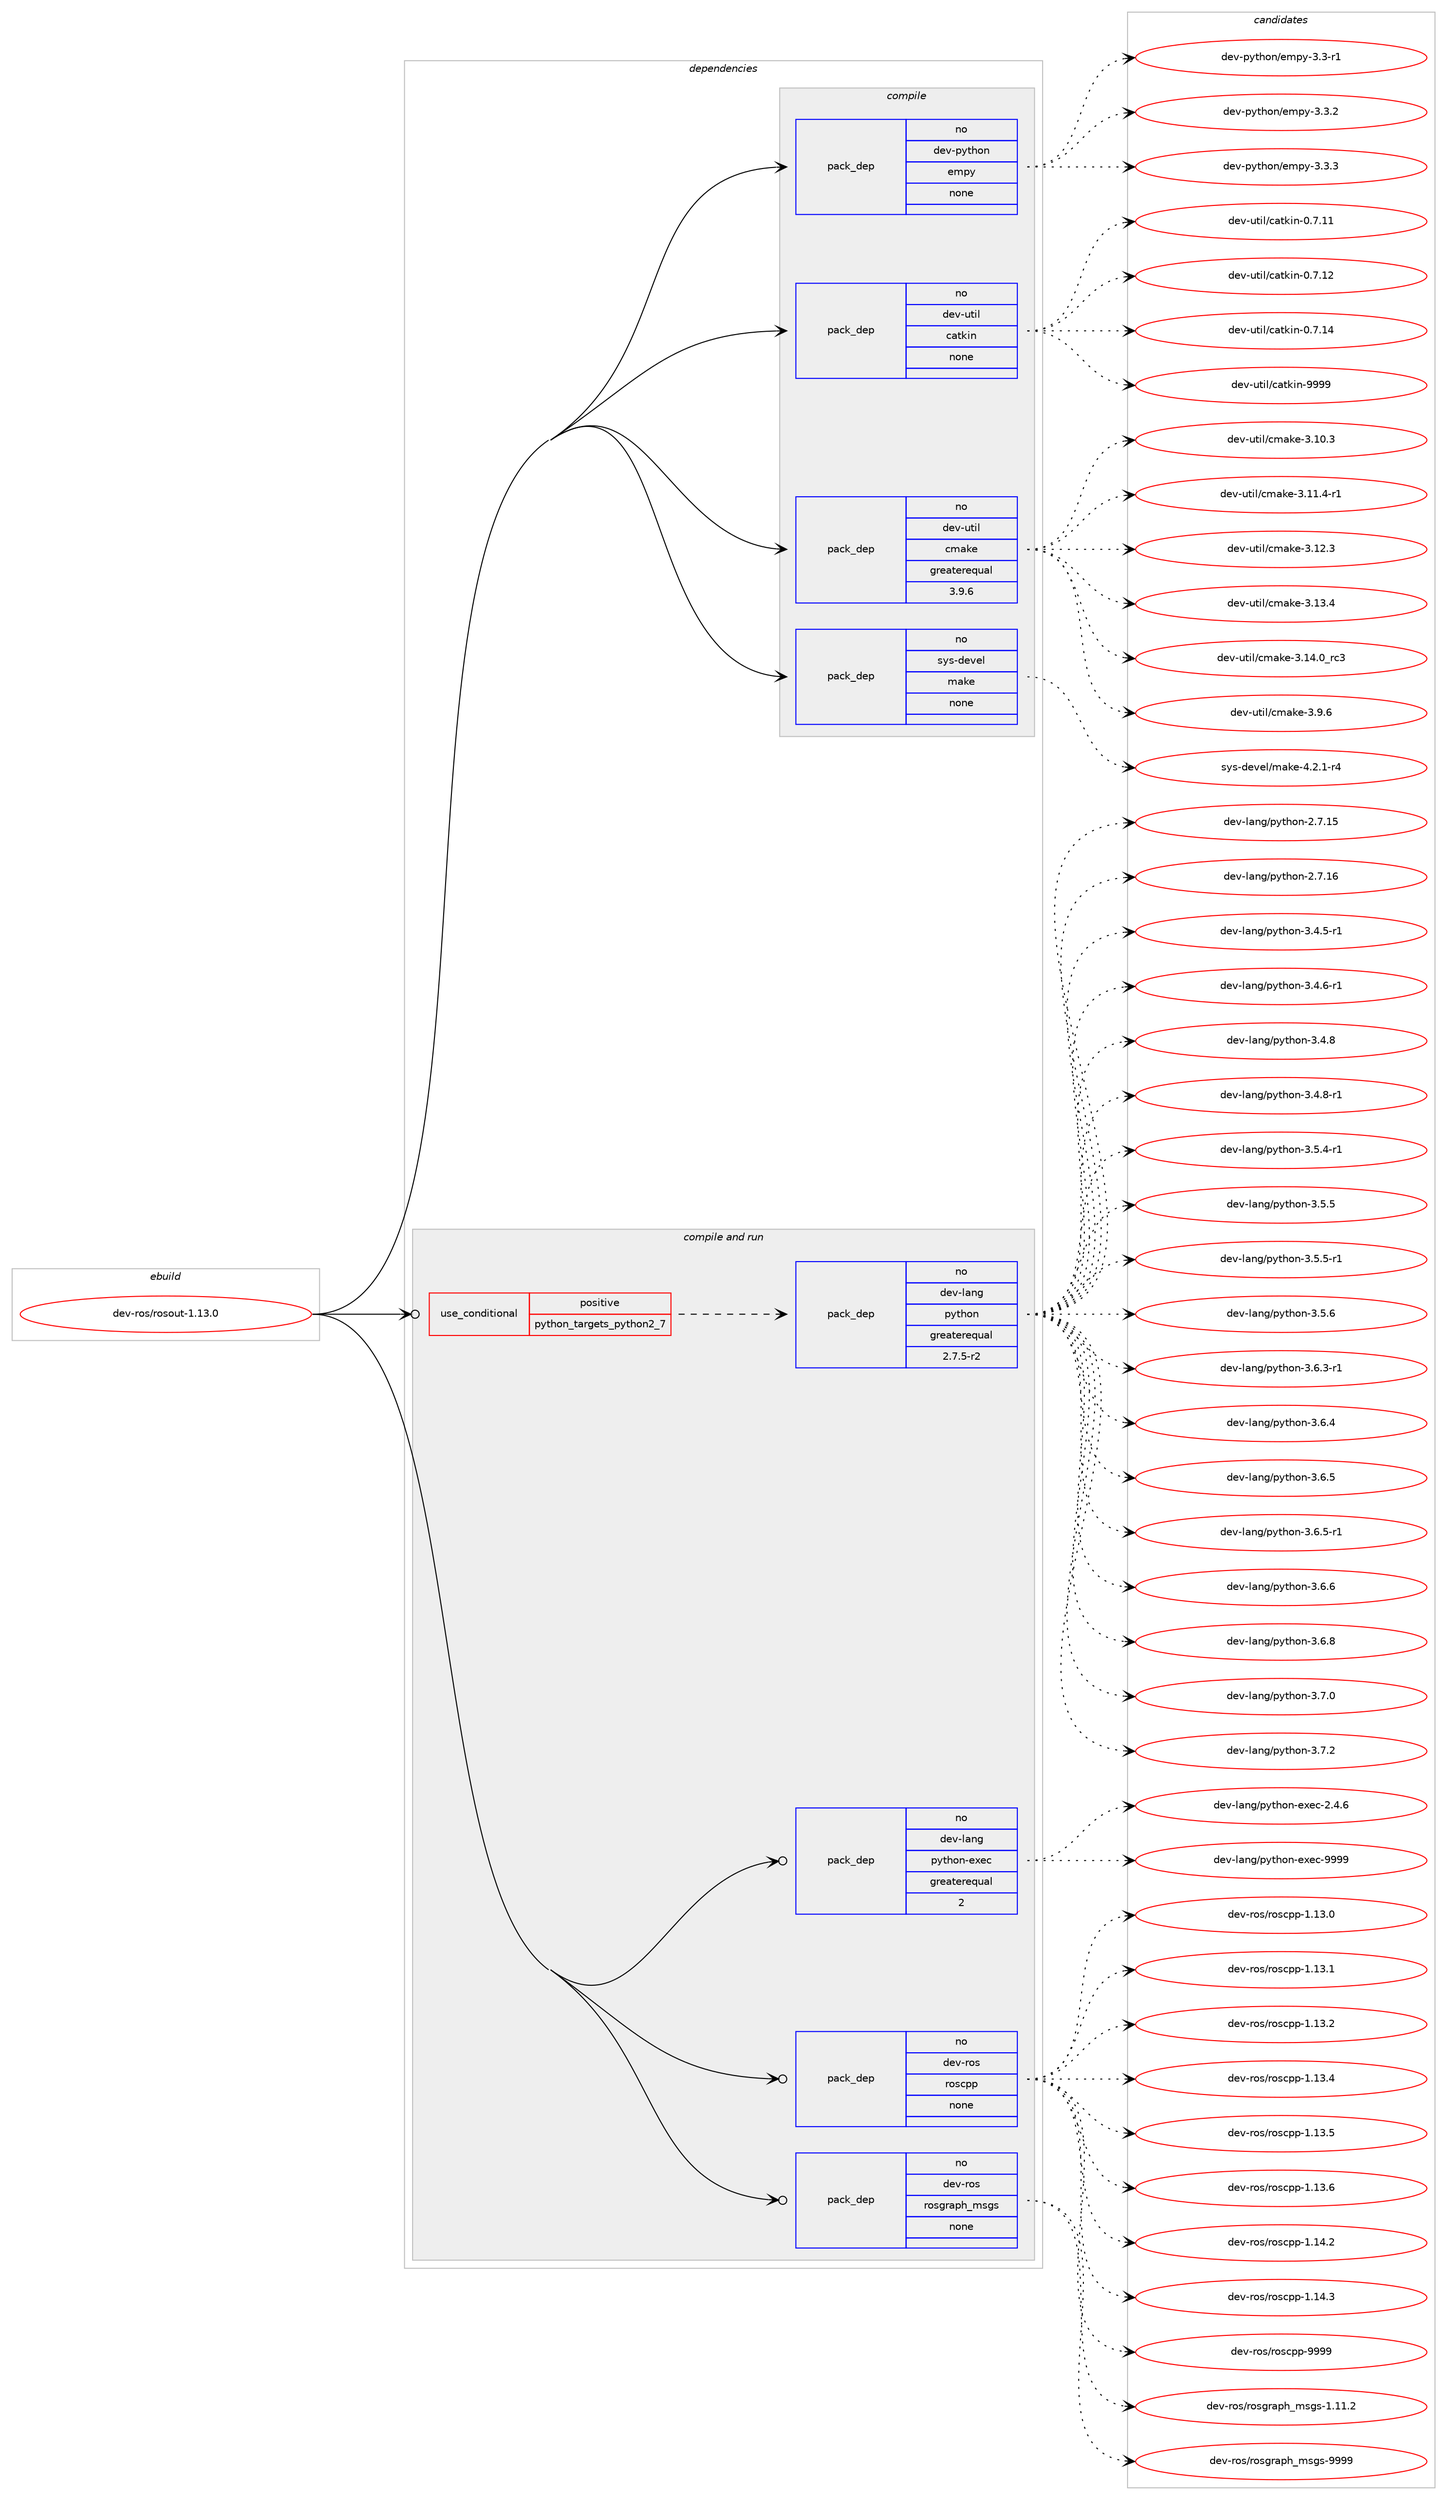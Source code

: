 digraph prolog {

# *************
# Graph options
# *************

newrank=true;
concentrate=true;
compound=true;
graph [rankdir=LR,fontname=Helvetica,fontsize=10,ranksep=1.5];#, ranksep=2.5, nodesep=0.2];
edge  [arrowhead=vee];
node  [fontname=Helvetica,fontsize=10];

# **********
# The ebuild
# **********

subgraph cluster_leftcol {
color=gray;
rank=same;
label=<<i>ebuild</i>>;
id [label="dev-ros/rosout-1.13.0", color=red, width=4, href="../dev-ros/rosout-1.13.0.svg"];
}

# ****************
# The dependencies
# ****************

subgraph cluster_midcol {
color=gray;
label=<<i>dependencies</i>>;
subgraph cluster_compile {
fillcolor="#eeeeee";
style=filled;
label=<<i>compile</i>>;
subgraph pack1052839 {
dependency1466277 [label=<<TABLE BORDER="0" CELLBORDER="1" CELLSPACING="0" CELLPADDING="4" WIDTH="220"><TR><TD ROWSPAN="6" CELLPADDING="30">pack_dep</TD></TR><TR><TD WIDTH="110">no</TD></TR><TR><TD>dev-python</TD></TR><TR><TD>empy</TD></TR><TR><TD>none</TD></TR><TR><TD></TD></TR></TABLE>>, shape=none, color=blue];
}
id:e -> dependency1466277:w [weight=20,style="solid",arrowhead="vee"];
subgraph pack1052840 {
dependency1466278 [label=<<TABLE BORDER="0" CELLBORDER="1" CELLSPACING="0" CELLPADDING="4" WIDTH="220"><TR><TD ROWSPAN="6" CELLPADDING="30">pack_dep</TD></TR><TR><TD WIDTH="110">no</TD></TR><TR><TD>dev-util</TD></TR><TR><TD>catkin</TD></TR><TR><TD>none</TD></TR><TR><TD></TD></TR></TABLE>>, shape=none, color=blue];
}
id:e -> dependency1466278:w [weight=20,style="solid",arrowhead="vee"];
subgraph pack1052841 {
dependency1466279 [label=<<TABLE BORDER="0" CELLBORDER="1" CELLSPACING="0" CELLPADDING="4" WIDTH="220"><TR><TD ROWSPAN="6" CELLPADDING="30">pack_dep</TD></TR><TR><TD WIDTH="110">no</TD></TR><TR><TD>dev-util</TD></TR><TR><TD>cmake</TD></TR><TR><TD>greaterequal</TD></TR><TR><TD>3.9.6</TD></TR></TABLE>>, shape=none, color=blue];
}
id:e -> dependency1466279:w [weight=20,style="solid",arrowhead="vee"];
subgraph pack1052842 {
dependency1466280 [label=<<TABLE BORDER="0" CELLBORDER="1" CELLSPACING="0" CELLPADDING="4" WIDTH="220"><TR><TD ROWSPAN="6" CELLPADDING="30">pack_dep</TD></TR><TR><TD WIDTH="110">no</TD></TR><TR><TD>sys-devel</TD></TR><TR><TD>make</TD></TR><TR><TD>none</TD></TR><TR><TD></TD></TR></TABLE>>, shape=none, color=blue];
}
id:e -> dependency1466280:w [weight=20,style="solid",arrowhead="vee"];
}
subgraph cluster_compileandrun {
fillcolor="#eeeeee";
style=filled;
label=<<i>compile and run</i>>;
subgraph cond390048 {
dependency1466281 [label=<<TABLE BORDER="0" CELLBORDER="1" CELLSPACING="0" CELLPADDING="4"><TR><TD ROWSPAN="3" CELLPADDING="10">use_conditional</TD></TR><TR><TD>positive</TD></TR><TR><TD>python_targets_python2_7</TD></TR></TABLE>>, shape=none, color=red];
subgraph pack1052843 {
dependency1466282 [label=<<TABLE BORDER="0" CELLBORDER="1" CELLSPACING="0" CELLPADDING="4" WIDTH="220"><TR><TD ROWSPAN="6" CELLPADDING="30">pack_dep</TD></TR><TR><TD WIDTH="110">no</TD></TR><TR><TD>dev-lang</TD></TR><TR><TD>python</TD></TR><TR><TD>greaterequal</TD></TR><TR><TD>2.7.5-r2</TD></TR></TABLE>>, shape=none, color=blue];
}
dependency1466281:e -> dependency1466282:w [weight=20,style="dashed",arrowhead="vee"];
}
id:e -> dependency1466281:w [weight=20,style="solid",arrowhead="odotvee"];
subgraph pack1052844 {
dependency1466283 [label=<<TABLE BORDER="0" CELLBORDER="1" CELLSPACING="0" CELLPADDING="4" WIDTH="220"><TR><TD ROWSPAN="6" CELLPADDING="30">pack_dep</TD></TR><TR><TD WIDTH="110">no</TD></TR><TR><TD>dev-lang</TD></TR><TR><TD>python-exec</TD></TR><TR><TD>greaterequal</TD></TR><TR><TD>2</TD></TR></TABLE>>, shape=none, color=blue];
}
id:e -> dependency1466283:w [weight=20,style="solid",arrowhead="odotvee"];
subgraph pack1052845 {
dependency1466284 [label=<<TABLE BORDER="0" CELLBORDER="1" CELLSPACING="0" CELLPADDING="4" WIDTH="220"><TR><TD ROWSPAN="6" CELLPADDING="30">pack_dep</TD></TR><TR><TD WIDTH="110">no</TD></TR><TR><TD>dev-ros</TD></TR><TR><TD>roscpp</TD></TR><TR><TD>none</TD></TR><TR><TD></TD></TR></TABLE>>, shape=none, color=blue];
}
id:e -> dependency1466284:w [weight=20,style="solid",arrowhead="odotvee"];
subgraph pack1052846 {
dependency1466285 [label=<<TABLE BORDER="0" CELLBORDER="1" CELLSPACING="0" CELLPADDING="4" WIDTH="220"><TR><TD ROWSPAN="6" CELLPADDING="30">pack_dep</TD></TR><TR><TD WIDTH="110">no</TD></TR><TR><TD>dev-ros</TD></TR><TR><TD>rosgraph_msgs</TD></TR><TR><TD>none</TD></TR><TR><TD></TD></TR></TABLE>>, shape=none, color=blue];
}
id:e -> dependency1466285:w [weight=20,style="solid",arrowhead="odotvee"];
}
subgraph cluster_run {
fillcolor="#eeeeee";
style=filled;
label=<<i>run</i>>;
}
}

# **************
# The candidates
# **************

subgraph cluster_choices {
rank=same;
color=gray;
label=<<i>candidates</i>>;

subgraph choice1052839 {
color=black;
nodesep=1;
choice1001011184511212111610411111047101109112121455146514511449 [label="dev-python/empy-3.3-r1", color=red, width=4,href="../dev-python/empy-3.3-r1.svg"];
choice1001011184511212111610411111047101109112121455146514650 [label="dev-python/empy-3.3.2", color=red, width=4,href="../dev-python/empy-3.3.2.svg"];
choice1001011184511212111610411111047101109112121455146514651 [label="dev-python/empy-3.3.3", color=red, width=4,href="../dev-python/empy-3.3.3.svg"];
dependency1466277:e -> choice1001011184511212111610411111047101109112121455146514511449:w [style=dotted,weight="100"];
dependency1466277:e -> choice1001011184511212111610411111047101109112121455146514650:w [style=dotted,weight="100"];
dependency1466277:e -> choice1001011184511212111610411111047101109112121455146514651:w [style=dotted,weight="100"];
}
subgraph choice1052840 {
color=black;
nodesep=1;
choice1001011184511711610510847999711610710511045484655464949 [label="dev-util/catkin-0.7.11", color=red, width=4,href="../dev-util/catkin-0.7.11.svg"];
choice1001011184511711610510847999711610710511045484655464950 [label="dev-util/catkin-0.7.12", color=red, width=4,href="../dev-util/catkin-0.7.12.svg"];
choice1001011184511711610510847999711610710511045484655464952 [label="dev-util/catkin-0.7.14", color=red, width=4,href="../dev-util/catkin-0.7.14.svg"];
choice100101118451171161051084799971161071051104557575757 [label="dev-util/catkin-9999", color=red, width=4,href="../dev-util/catkin-9999.svg"];
dependency1466278:e -> choice1001011184511711610510847999711610710511045484655464949:w [style=dotted,weight="100"];
dependency1466278:e -> choice1001011184511711610510847999711610710511045484655464950:w [style=dotted,weight="100"];
dependency1466278:e -> choice1001011184511711610510847999711610710511045484655464952:w [style=dotted,weight="100"];
dependency1466278:e -> choice100101118451171161051084799971161071051104557575757:w [style=dotted,weight="100"];
}
subgraph choice1052841 {
color=black;
nodesep=1;
choice1001011184511711610510847991099710710145514649484651 [label="dev-util/cmake-3.10.3", color=red, width=4,href="../dev-util/cmake-3.10.3.svg"];
choice10010111845117116105108479910997107101455146494946524511449 [label="dev-util/cmake-3.11.4-r1", color=red, width=4,href="../dev-util/cmake-3.11.4-r1.svg"];
choice1001011184511711610510847991099710710145514649504651 [label="dev-util/cmake-3.12.3", color=red, width=4,href="../dev-util/cmake-3.12.3.svg"];
choice1001011184511711610510847991099710710145514649514652 [label="dev-util/cmake-3.13.4", color=red, width=4,href="../dev-util/cmake-3.13.4.svg"];
choice1001011184511711610510847991099710710145514649524648951149951 [label="dev-util/cmake-3.14.0_rc3", color=red, width=4,href="../dev-util/cmake-3.14.0_rc3.svg"];
choice10010111845117116105108479910997107101455146574654 [label="dev-util/cmake-3.9.6", color=red, width=4,href="../dev-util/cmake-3.9.6.svg"];
dependency1466279:e -> choice1001011184511711610510847991099710710145514649484651:w [style=dotted,weight="100"];
dependency1466279:e -> choice10010111845117116105108479910997107101455146494946524511449:w [style=dotted,weight="100"];
dependency1466279:e -> choice1001011184511711610510847991099710710145514649504651:w [style=dotted,weight="100"];
dependency1466279:e -> choice1001011184511711610510847991099710710145514649514652:w [style=dotted,weight="100"];
dependency1466279:e -> choice1001011184511711610510847991099710710145514649524648951149951:w [style=dotted,weight="100"];
dependency1466279:e -> choice10010111845117116105108479910997107101455146574654:w [style=dotted,weight="100"];
}
subgraph choice1052842 {
color=black;
nodesep=1;
choice1151211154510010111810110847109971071014552465046494511452 [label="sys-devel/make-4.2.1-r4", color=red, width=4,href="../sys-devel/make-4.2.1-r4.svg"];
dependency1466280:e -> choice1151211154510010111810110847109971071014552465046494511452:w [style=dotted,weight="100"];
}
subgraph choice1052843 {
color=black;
nodesep=1;
choice10010111845108971101034711212111610411111045504655464953 [label="dev-lang/python-2.7.15", color=red, width=4,href="../dev-lang/python-2.7.15.svg"];
choice10010111845108971101034711212111610411111045504655464954 [label="dev-lang/python-2.7.16", color=red, width=4,href="../dev-lang/python-2.7.16.svg"];
choice1001011184510897110103471121211161041111104551465246534511449 [label="dev-lang/python-3.4.5-r1", color=red, width=4,href="../dev-lang/python-3.4.5-r1.svg"];
choice1001011184510897110103471121211161041111104551465246544511449 [label="dev-lang/python-3.4.6-r1", color=red, width=4,href="../dev-lang/python-3.4.6-r1.svg"];
choice100101118451089711010347112121116104111110455146524656 [label="dev-lang/python-3.4.8", color=red, width=4,href="../dev-lang/python-3.4.8.svg"];
choice1001011184510897110103471121211161041111104551465246564511449 [label="dev-lang/python-3.4.8-r1", color=red, width=4,href="../dev-lang/python-3.4.8-r1.svg"];
choice1001011184510897110103471121211161041111104551465346524511449 [label="dev-lang/python-3.5.4-r1", color=red, width=4,href="../dev-lang/python-3.5.4-r1.svg"];
choice100101118451089711010347112121116104111110455146534653 [label="dev-lang/python-3.5.5", color=red, width=4,href="../dev-lang/python-3.5.5.svg"];
choice1001011184510897110103471121211161041111104551465346534511449 [label="dev-lang/python-3.5.5-r1", color=red, width=4,href="../dev-lang/python-3.5.5-r1.svg"];
choice100101118451089711010347112121116104111110455146534654 [label="dev-lang/python-3.5.6", color=red, width=4,href="../dev-lang/python-3.5.6.svg"];
choice1001011184510897110103471121211161041111104551465446514511449 [label="dev-lang/python-3.6.3-r1", color=red, width=4,href="../dev-lang/python-3.6.3-r1.svg"];
choice100101118451089711010347112121116104111110455146544652 [label="dev-lang/python-3.6.4", color=red, width=4,href="../dev-lang/python-3.6.4.svg"];
choice100101118451089711010347112121116104111110455146544653 [label="dev-lang/python-3.6.5", color=red, width=4,href="../dev-lang/python-3.6.5.svg"];
choice1001011184510897110103471121211161041111104551465446534511449 [label="dev-lang/python-3.6.5-r1", color=red, width=4,href="../dev-lang/python-3.6.5-r1.svg"];
choice100101118451089711010347112121116104111110455146544654 [label="dev-lang/python-3.6.6", color=red, width=4,href="../dev-lang/python-3.6.6.svg"];
choice100101118451089711010347112121116104111110455146544656 [label="dev-lang/python-3.6.8", color=red, width=4,href="../dev-lang/python-3.6.8.svg"];
choice100101118451089711010347112121116104111110455146554648 [label="dev-lang/python-3.7.0", color=red, width=4,href="../dev-lang/python-3.7.0.svg"];
choice100101118451089711010347112121116104111110455146554650 [label="dev-lang/python-3.7.2", color=red, width=4,href="../dev-lang/python-3.7.2.svg"];
dependency1466282:e -> choice10010111845108971101034711212111610411111045504655464953:w [style=dotted,weight="100"];
dependency1466282:e -> choice10010111845108971101034711212111610411111045504655464954:w [style=dotted,weight="100"];
dependency1466282:e -> choice1001011184510897110103471121211161041111104551465246534511449:w [style=dotted,weight="100"];
dependency1466282:e -> choice1001011184510897110103471121211161041111104551465246544511449:w [style=dotted,weight="100"];
dependency1466282:e -> choice100101118451089711010347112121116104111110455146524656:w [style=dotted,weight="100"];
dependency1466282:e -> choice1001011184510897110103471121211161041111104551465246564511449:w [style=dotted,weight="100"];
dependency1466282:e -> choice1001011184510897110103471121211161041111104551465346524511449:w [style=dotted,weight="100"];
dependency1466282:e -> choice100101118451089711010347112121116104111110455146534653:w [style=dotted,weight="100"];
dependency1466282:e -> choice1001011184510897110103471121211161041111104551465346534511449:w [style=dotted,weight="100"];
dependency1466282:e -> choice100101118451089711010347112121116104111110455146534654:w [style=dotted,weight="100"];
dependency1466282:e -> choice1001011184510897110103471121211161041111104551465446514511449:w [style=dotted,weight="100"];
dependency1466282:e -> choice100101118451089711010347112121116104111110455146544652:w [style=dotted,weight="100"];
dependency1466282:e -> choice100101118451089711010347112121116104111110455146544653:w [style=dotted,weight="100"];
dependency1466282:e -> choice1001011184510897110103471121211161041111104551465446534511449:w [style=dotted,weight="100"];
dependency1466282:e -> choice100101118451089711010347112121116104111110455146544654:w [style=dotted,weight="100"];
dependency1466282:e -> choice100101118451089711010347112121116104111110455146544656:w [style=dotted,weight="100"];
dependency1466282:e -> choice100101118451089711010347112121116104111110455146554648:w [style=dotted,weight="100"];
dependency1466282:e -> choice100101118451089711010347112121116104111110455146554650:w [style=dotted,weight="100"];
}
subgraph choice1052844 {
color=black;
nodesep=1;
choice1001011184510897110103471121211161041111104510112010199455046524654 [label="dev-lang/python-exec-2.4.6", color=red, width=4,href="../dev-lang/python-exec-2.4.6.svg"];
choice10010111845108971101034711212111610411111045101120101994557575757 [label="dev-lang/python-exec-9999", color=red, width=4,href="../dev-lang/python-exec-9999.svg"];
dependency1466283:e -> choice1001011184510897110103471121211161041111104510112010199455046524654:w [style=dotted,weight="100"];
dependency1466283:e -> choice10010111845108971101034711212111610411111045101120101994557575757:w [style=dotted,weight="100"];
}
subgraph choice1052845 {
color=black;
nodesep=1;
choice10010111845114111115471141111159911211245494649514648 [label="dev-ros/roscpp-1.13.0", color=red, width=4,href="../dev-ros/roscpp-1.13.0.svg"];
choice10010111845114111115471141111159911211245494649514649 [label="dev-ros/roscpp-1.13.1", color=red, width=4,href="../dev-ros/roscpp-1.13.1.svg"];
choice10010111845114111115471141111159911211245494649514650 [label="dev-ros/roscpp-1.13.2", color=red, width=4,href="../dev-ros/roscpp-1.13.2.svg"];
choice10010111845114111115471141111159911211245494649514652 [label="dev-ros/roscpp-1.13.4", color=red, width=4,href="../dev-ros/roscpp-1.13.4.svg"];
choice10010111845114111115471141111159911211245494649514653 [label="dev-ros/roscpp-1.13.5", color=red, width=4,href="../dev-ros/roscpp-1.13.5.svg"];
choice10010111845114111115471141111159911211245494649514654 [label="dev-ros/roscpp-1.13.6", color=red, width=4,href="../dev-ros/roscpp-1.13.6.svg"];
choice10010111845114111115471141111159911211245494649524650 [label="dev-ros/roscpp-1.14.2", color=red, width=4,href="../dev-ros/roscpp-1.14.2.svg"];
choice10010111845114111115471141111159911211245494649524651 [label="dev-ros/roscpp-1.14.3", color=red, width=4,href="../dev-ros/roscpp-1.14.3.svg"];
choice1001011184511411111547114111115991121124557575757 [label="dev-ros/roscpp-9999", color=red, width=4,href="../dev-ros/roscpp-9999.svg"];
dependency1466284:e -> choice10010111845114111115471141111159911211245494649514648:w [style=dotted,weight="100"];
dependency1466284:e -> choice10010111845114111115471141111159911211245494649514649:w [style=dotted,weight="100"];
dependency1466284:e -> choice10010111845114111115471141111159911211245494649514650:w [style=dotted,weight="100"];
dependency1466284:e -> choice10010111845114111115471141111159911211245494649514652:w [style=dotted,weight="100"];
dependency1466284:e -> choice10010111845114111115471141111159911211245494649514653:w [style=dotted,weight="100"];
dependency1466284:e -> choice10010111845114111115471141111159911211245494649514654:w [style=dotted,weight="100"];
dependency1466284:e -> choice10010111845114111115471141111159911211245494649524650:w [style=dotted,weight="100"];
dependency1466284:e -> choice10010111845114111115471141111159911211245494649524651:w [style=dotted,weight="100"];
dependency1466284:e -> choice1001011184511411111547114111115991121124557575757:w [style=dotted,weight="100"];
}
subgraph choice1052846 {
color=black;
nodesep=1;
choice1001011184511411111547114111115103114971121049510911510311545494649494650 [label="dev-ros/rosgraph_msgs-1.11.2", color=red, width=4,href="../dev-ros/rosgraph_msgs-1.11.2.svg"];
choice100101118451141111154711411111510311497112104951091151031154557575757 [label="dev-ros/rosgraph_msgs-9999", color=red, width=4,href="../dev-ros/rosgraph_msgs-9999.svg"];
dependency1466285:e -> choice1001011184511411111547114111115103114971121049510911510311545494649494650:w [style=dotted,weight="100"];
dependency1466285:e -> choice100101118451141111154711411111510311497112104951091151031154557575757:w [style=dotted,weight="100"];
}
}

}
